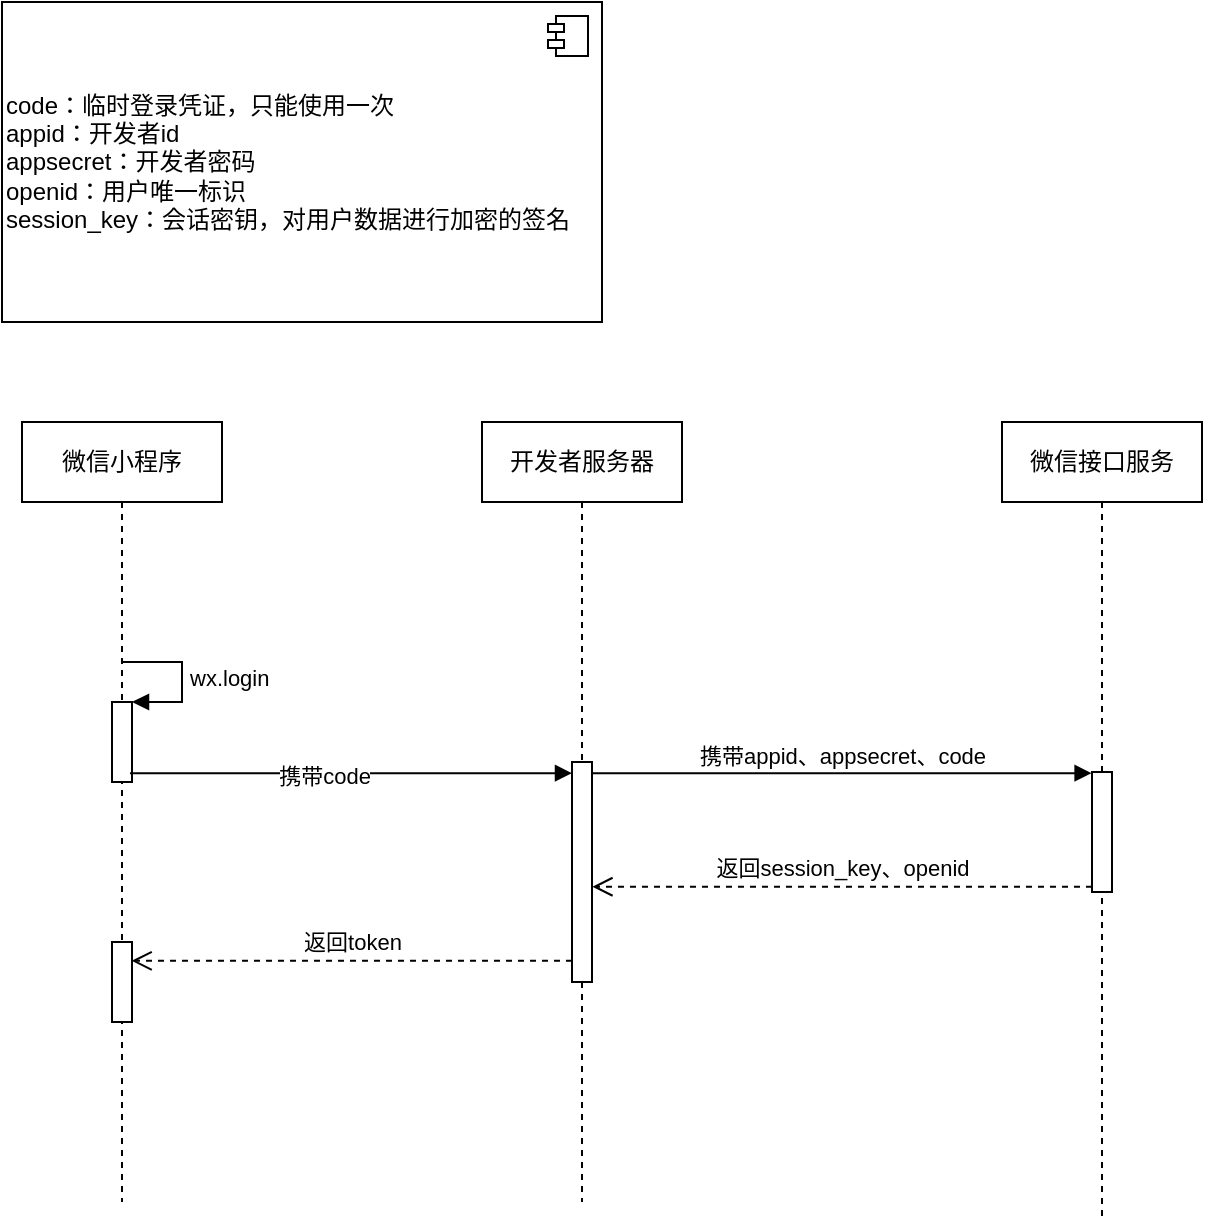 <mxfile>
    <diagram id="X-9zxwZzwVme25TE_fPk" name="第 1 页">
        <mxGraphModel dx="1002" dy="1732" grid="1" gridSize="10" guides="1" tooltips="1" connect="1" arrows="1" fold="1" page="1" pageScale="1" pageWidth="827" pageHeight="1169" math="0" shadow="0">
            <root>
                <mxCell id="0"/>
                <mxCell id="1" parent="0"/>
                <mxCell id="2" value="微信小程序" style="shape=umlLifeline;perimeter=lifelinePerimeter;whiteSpace=wrap;html=1;container=1;collapsible=0;recursiveResize=0;outlineConnect=0;" vertex="1" parent="1">
                    <mxGeometry x="100" y="130" width="100" height="390" as="geometry"/>
                </mxCell>
                <mxCell id="16" value="" style="html=1;points=[];perimeter=orthogonalPerimeter;" vertex="1" parent="2">
                    <mxGeometry x="45" y="140" width="10" height="40" as="geometry"/>
                </mxCell>
                <mxCell id="17" value="wx.login" style="edgeStyle=orthogonalEdgeStyle;html=1;align=left;spacingLeft=2;endArrow=block;rounded=0;entryX=1;entryY=0;" edge="1" target="16" parent="2">
                    <mxGeometry relative="1" as="geometry">
                        <mxPoint x="50" y="120" as="sourcePoint"/>
                        <Array as="points">
                            <mxPoint x="80" y="120"/>
                        </Array>
                    </mxGeometry>
                </mxCell>
                <mxCell id="20" value="" style="html=1;points=[];perimeter=orthogonalPerimeter;" vertex="1" parent="2">
                    <mxGeometry x="45" y="260" width="10" height="40" as="geometry"/>
                </mxCell>
                <mxCell id="3" value="开发者服务器" style="shape=umlLifeline;perimeter=lifelinePerimeter;whiteSpace=wrap;html=1;container=1;collapsible=0;recursiveResize=0;outlineConnect=0;" vertex="1" parent="1">
                    <mxGeometry x="330" y="130" width="100" height="390" as="geometry"/>
                </mxCell>
                <mxCell id="9" value="" style="html=1;points=[];perimeter=orthogonalPerimeter;" vertex="1" parent="3">
                    <mxGeometry x="45" y="170" width="10" height="110" as="geometry"/>
                </mxCell>
                <mxCell id="4" value="微信接口服务" style="shape=umlLifeline;perimeter=lifelinePerimeter;whiteSpace=wrap;html=1;container=1;collapsible=0;recursiveResize=0;outlineConnect=0;" vertex="1" parent="1">
                    <mxGeometry x="590" y="130" width="100" height="400" as="geometry"/>
                </mxCell>
                <mxCell id="11" value="" style="html=1;points=[];perimeter=orthogonalPerimeter;" vertex="1" parent="4">
                    <mxGeometry x="45" y="175" width="10" height="60" as="geometry"/>
                </mxCell>
                <mxCell id="8" value="" style="html=1;verticalAlign=bottom;endArrow=block;exitX=0.9;exitY=0.89;exitDx=0;exitDy=0;exitPerimeter=0;" edge="1" parent="1" source="16" target="9">
                    <mxGeometry width="80" relative="1" as="geometry">
                        <mxPoint x="155" y="305" as="sourcePoint"/>
                        <mxPoint x="290" y="340" as="targetPoint"/>
                    </mxGeometry>
                </mxCell>
                <mxCell id="12" value="携带code" style="edgeLabel;html=1;align=center;verticalAlign=middle;resizable=0;points=[];" vertex="1" connectable="0" parent="8">
                    <mxGeometry x="-0.122" y="-1" relative="1" as="geometry">
                        <mxPoint as="offset"/>
                    </mxGeometry>
                </mxCell>
                <mxCell id="10" value="携带appid、appsecret、code" style="html=1;verticalAlign=bottom;endArrow=block;entryX=-0.02;entryY=0.01;entryDx=0;entryDy=0;entryPerimeter=0;" edge="1" parent="1" source="9" target="11">
                    <mxGeometry width="80" relative="1" as="geometry">
                        <mxPoint x="460" y="330" as="sourcePoint"/>
                        <mxPoint x="550" y="330" as="targetPoint"/>
                    </mxGeometry>
                </mxCell>
                <mxCell id="18" value="返回session_key、openid" style="html=1;verticalAlign=bottom;endArrow=open;dashed=1;endSize=8;entryX=1.02;entryY=0.567;entryDx=0;entryDy=0;entryPerimeter=0;" edge="1" parent="1" source="11" target="9">
                    <mxGeometry relative="1" as="geometry">
                        <mxPoint x="574" y="360" as="sourcePoint"/>
                        <mxPoint x="414" y="360" as="targetPoint"/>
                    </mxGeometry>
                </mxCell>
                <mxCell id="19" value="返回token" style="html=1;verticalAlign=bottom;endArrow=open;dashed=1;endSize=8;entryX=0.98;entryY=0.235;entryDx=0;entryDy=0;entryPerimeter=0;" edge="1" parent="1" source="9" target="20">
                    <mxGeometry relative="1" as="geometry">
                        <mxPoint x="290" y="400" as="sourcePoint"/>
                        <mxPoint x="210" y="400" as="targetPoint"/>
                    </mxGeometry>
                </mxCell>
                <mxCell id="21" value="code：临时登录凭证，只能使用一次&lt;br&gt;appid：开发者id&lt;br&gt;appsecret：开发者密码&lt;br&gt;openid：用户唯一标识&lt;br&gt;session_key：会话密钥，对用户数据进行加密的签名" style="html=1;dropTarget=0;align=left;" vertex="1" parent="1">
                    <mxGeometry x="90" y="-80" width="300" height="160" as="geometry"/>
                </mxCell>
                <mxCell id="22" value="" style="shape=module;jettyWidth=8;jettyHeight=4;" vertex="1" parent="21">
                    <mxGeometry x="1" width="20" height="20" relative="1" as="geometry">
                        <mxPoint x="-27" y="7" as="offset"/>
                    </mxGeometry>
                </mxCell>
            </root>
        </mxGraphModel>
    </diagram>
</mxfile>